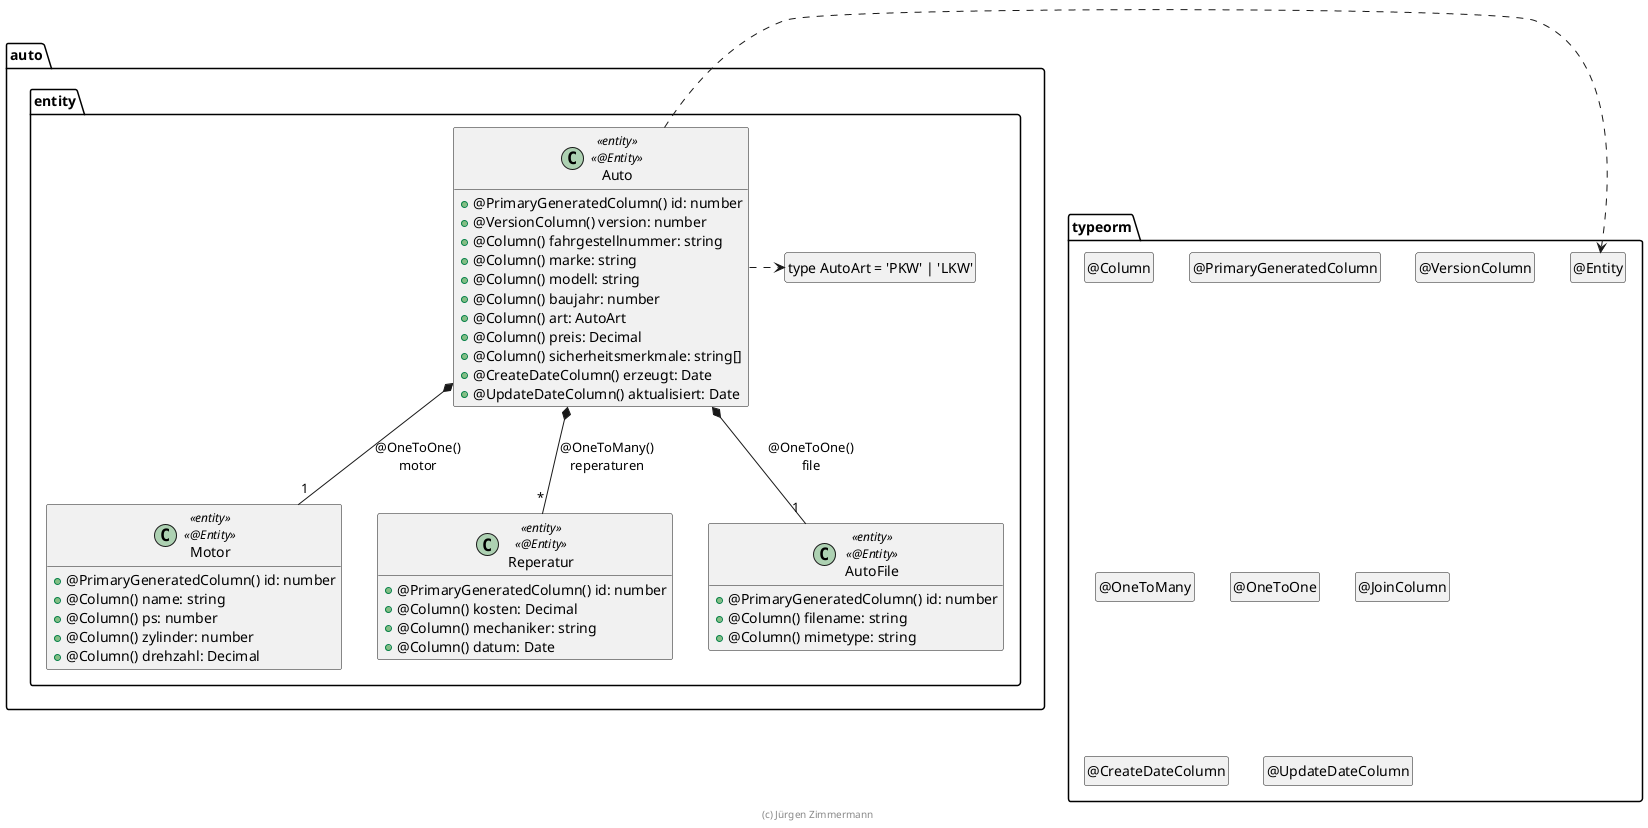 @startuml Entity

package typeorm {
  class "@Entity" as Entity
  hide Entity circle
  class "@Column" as Column
  hide Column circle
  class "@PrimaryGeneratedColumn" as PrimaryGeneratedColumn
  hide PrimaryGeneratedColumn circle
  class "@VersionColumn" as VersionColumn
  hide VersionColumn circle
  class "@OneToMany" as OneToMany
  hide OneToMany circle
  class "@OneToOne" as OneToOne
  hide OneToOne circle
  class "@JoinColumn" as JoinColumn
  hide JoinColumn circle
  class "@CreateDateColumn" as CreateDateColumn
  hide CreateDateColumn circle
  class "@UpdateDateColumn" as UpdateDateColumn
  hide UpdateDateColumn circle
}

package auto.entity {
  class "type AutoArt = 'PKW' | 'LKW'" as AutoArt
  hide AutoArt circle

  class Auto <<entity>> <<@Entity>> {
    +@PrimaryGeneratedColumn() id: number
    +@VersionColumn() version: number
    +@Column() fahrgestellnummer: string
    +@Column() marke: string
    +@Column() modell: string
    +@Column() baujahr: number
    +@Column() art: AutoArt
    +@Column() preis: Decimal
    +@Column() sicherheitsmerkmale: string[]
    +@CreateDateColumn() erzeugt: Date
    +@UpdateDateColumn() aktualisiert: Date
  }

  class Motor <<entity>> <<@Entity>> {
    +@PrimaryGeneratedColumn() id: number
    +@Column() name: string
    +@Column() ps: number
    +@Column() zylinder: number
    +@Column() drehzahl: Decimal
  }

  class Reperatur <<entity>> <<@Entity>> {
    +@PrimaryGeneratedColumn() id: number
    +@Column() kosten: Decimal
    +@Column() mechaniker: string
    +@Column() datum: Date
  }

  class AutoFile <<entity>> <<@Entity>> {
    +@PrimaryGeneratedColumn() id: number
    +@Column() filename: string
    +@Column() mimetype: string
  }

  Auto *-- "1" Motor : @OneToOne()\nmotor
  Auto *-- "*" Reperatur : @OneToMany()\nreperaturen
  Auto *-- "1" AutoFile : @OneToOne()\nfile

  Auto .right.> Entity
  Auto .right.> AutoArt
}

hide empty members

footer (c) Jürgen Zimmermann

@enduml
